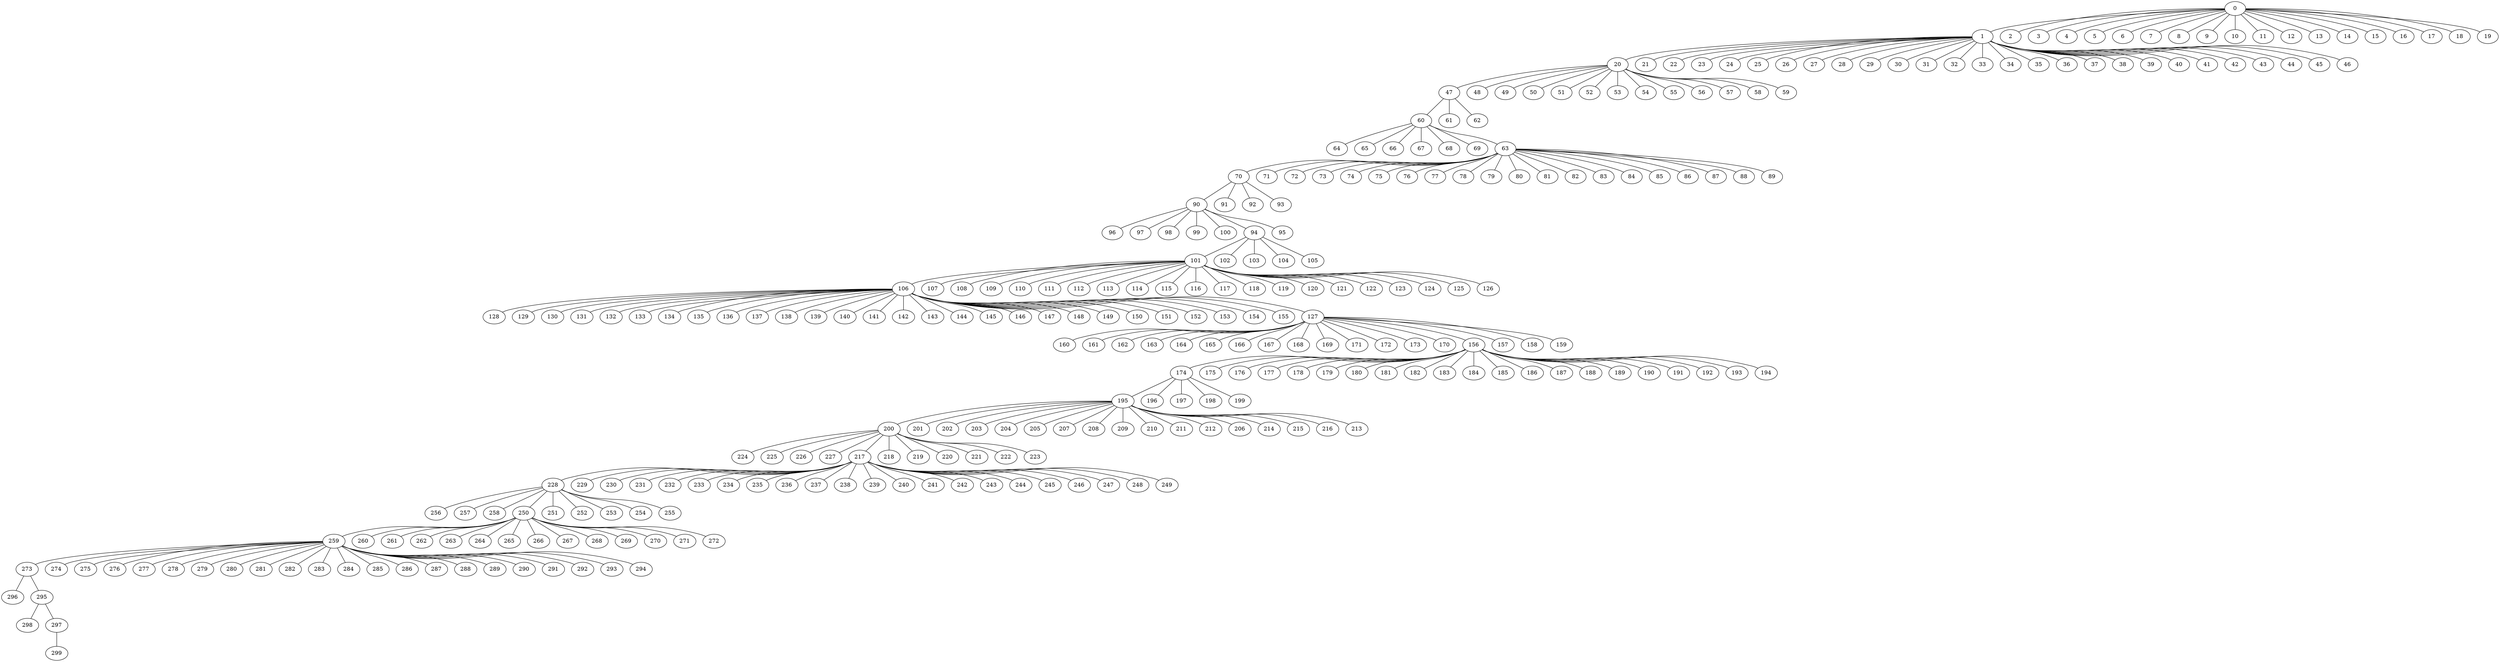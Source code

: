 
graph graphname {
    0 -- 1
0 -- 2
0 -- 3
0 -- 4
0 -- 5
0 -- 6
0 -- 7
0 -- 8
0 -- 9
0 -- 10
0 -- 11
0 -- 12
0 -- 13
0 -- 14
0 -- 15
0 -- 16
0 -- 17
0 -- 18
0 -- 19
1 -- 20
1 -- 21
1 -- 22
1 -- 23
1 -- 24
1 -- 25
1 -- 26
1 -- 27
1 -- 28
1 -- 29
1 -- 30
1 -- 31
1 -- 32
1 -- 33
1 -- 34
1 -- 35
1 -- 36
1 -- 37
1 -- 38
1 -- 39
1 -- 40
1 -- 41
1 -- 42
1 -- 43
1 -- 44
1 -- 45
1 -- 46
20 -- 47
20 -- 48
20 -- 49
20 -- 50
20 -- 51
20 -- 52
20 -- 53
20 -- 54
20 -- 55
20 -- 56
20 -- 57
20 -- 58
20 -- 59
47 -- 60
47 -- 61
47 -- 62
60 -- 64
60 -- 65
60 -- 66
60 -- 67
60 -- 68
60 -- 69
60 -- 63
63 -- 70
63 -- 71
63 -- 72
63 -- 73
63 -- 74
63 -- 75
63 -- 76
63 -- 77
63 -- 78
63 -- 79
63 -- 80
63 -- 81
63 -- 82
63 -- 83
63 -- 84
63 -- 85
63 -- 86
63 -- 87
63 -- 88
63 -- 89
70 -- 90
70 -- 91
70 -- 92
70 -- 93
90 -- 96
90 -- 97
90 -- 98
90 -- 99
90 -- 100
90 -- 94
90 -- 95
94 -- 101
94 -- 102
94 -- 103
94 -- 104
94 -- 105
101 -- 106
101 -- 107
101 -- 108
101 -- 109
101 -- 110
101 -- 111
101 -- 112
101 -- 113
101 -- 114
101 -- 115
101 -- 116
101 -- 117
101 -- 118
101 -- 119
101 -- 120
101 -- 121
101 -- 122
101 -- 123
101 -- 124
101 -- 125
101 -- 126
106 -- 128
106 -- 129
106 -- 130
106 -- 131
106 -- 132
106 -- 133
106 -- 134
106 -- 135
106 -- 136
106 -- 137
106 -- 138
106 -- 139
106 -- 140
106 -- 141
106 -- 142
106 -- 143
106 -- 144
106 -- 145
106 -- 146
106 -- 147
106 -- 148
106 -- 149
106 -- 150
106 -- 151
106 -- 152
106 -- 153
106 -- 154
106 -- 155
106 -- 127
127 -- 160
127 -- 161
127 -- 162
127 -- 163
127 -- 164
127 -- 165
127 -- 166
127 -- 167
127 -- 168
127 -- 169
127 -- 171
127 -- 172
127 -- 173
127 -- 170
127 -- 156
127 -- 157
127 -- 158
127 -- 159
156 -- 174
156 -- 175
156 -- 176
156 -- 177
156 -- 178
156 -- 179
156 -- 180
156 -- 181
156 -- 182
156 -- 183
156 -- 184
156 -- 185
156 -- 186
156 -- 187
156 -- 188
156 -- 189
156 -- 190
156 -- 191
156 -- 192
156 -- 193
156 -- 194
174 -- 195
174 -- 196
174 -- 197
174 -- 198
174 -- 199
195 -- 200
195 -- 201
195 -- 202
195 -- 203
195 -- 204
195 -- 205
195 -- 207
195 -- 208
195 -- 209
195 -- 210
195 -- 211
195 -- 212
195 -- 206
195 -- 214
195 -- 215
195 -- 216
195 -- 213
200 -- 224
200 -- 225
200 -- 226
200 -- 227
200 -- 217
200 -- 218
200 -- 219
200 -- 220
200 -- 221
200 -- 222
200 -- 223
217 -- 228
217 -- 229
217 -- 230
217 -- 231
217 -- 232
217 -- 233
217 -- 234
217 -- 235
217 -- 236
217 -- 237
217 -- 238
217 -- 239
217 -- 240
217 -- 241
217 -- 242
217 -- 243
217 -- 244
217 -- 245
217 -- 246
217 -- 247
217 -- 248
217 -- 249
228 -- 256
228 -- 257
228 -- 258
228 -- 250
228 -- 251
228 -- 252
228 -- 253
228 -- 254
228 -- 255
250 -- 259
250 -- 260
250 -- 261
250 -- 262
250 -- 263
250 -- 264
250 -- 265
250 -- 266
250 -- 267
250 -- 268
250 -- 269
250 -- 270
250 -- 271
250 -- 272
259 -- 273
259 -- 274
259 -- 275
259 -- 276
259 -- 277
259 -- 278
259 -- 279
259 -- 280
259 -- 281
259 -- 282
259 -- 283
259 -- 284
259 -- 285
259 -- 286
259 -- 287
259 -- 288
259 -- 289
259 -- 290
259 -- 291
259 -- 292
259 -- 293
259 -- 294
273 -- 296
273 -- 295
295 -- 298
295 -- 297
297 -- 299

}
